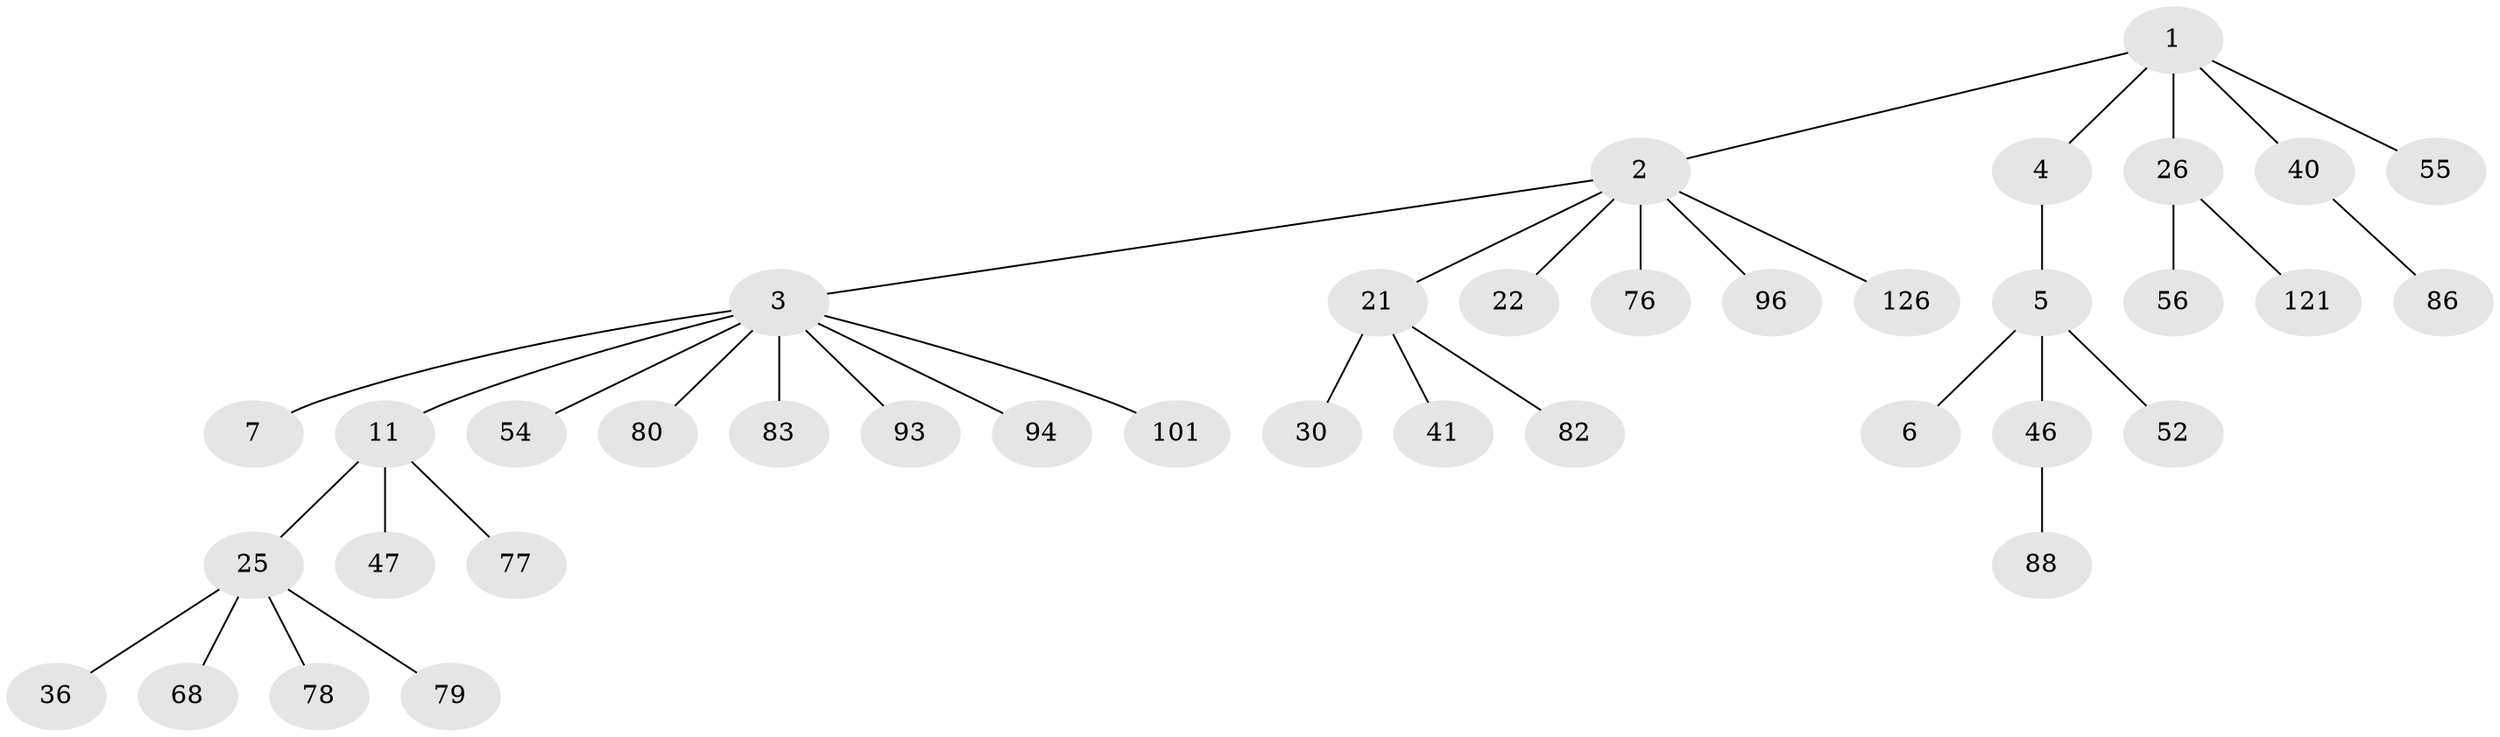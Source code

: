 // original degree distribution, {5: 0.023622047244094488, 7: 0.007874015748031496, 10: 0.007874015748031496, 3: 0.13385826771653545, 2: 0.2677165354330709, 1: 0.48031496062992124, 4: 0.07874015748031496}
// Generated by graph-tools (version 1.1) at 2025/19/03/04/25 18:19:22]
// undirected, 38 vertices, 37 edges
graph export_dot {
graph [start="1"]
  node [color=gray90,style=filled];
  1 [super="+51+14"];
  2 [super="+12+13"];
  3 [super="+8+53+9+43+27+17+118"];
  4 [super="+35"];
  5 [super="+16+20+38"];
  6 [super="+23"];
  7;
  11 [super="+32+18+15"];
  21 [super="+97+110+24"];
  22 [super="+112"];
  25 [super="+28+34"];
  26 [super="+65+45"];
  30 [super="+122"];
  36 [super="+89+105+127"];
  40 [super="+50+60"];
  41;
  46 [super="+70"];
  47 [super="+72"];
  52 [super="+95"];
  54 [super="+102"];
  55 [super="+92"];
  56 [super="+125+81+85"];
  68;
  76 [super="+120"];
  77;
  78;
  79;
  80;
  82;
  83;
  86 [super="+111"];
  88;
  93;
  94 [super="+117"];
  96;
  101;
  121 [super="+123"];
  126;
  1 -- 2;
  1 -- 4;
  1 -- 26;
  1 -- 40;
  1 -- 55;
  2 -- 3;
  2 -- 21;
  2 -- 22;
  2 -- 126;
  2 -- 96;
  2 -- 76;
  3 -- 7;
  3 -- 11;
  3 -- 93;
  3 -- 54;
  3 -- 80;
  3 -- 83;
  3 -- 101;
  3 -- 94;
  4 -- 5;
  5 -- 6;
  5 -- 52;
  5 -- 46;
  11 -- 77;
  11 -- 47;
  11 -- 25;
  21 -- 41;
  21 -- 82;
  21 -- 30;
  25 -- 36;
  25 -- 68;
  25 -- 78;
  25 -- 79;
  26 -- 56;
  26 -- 121;
  40 -- 86;
  46 -- 88;
}
